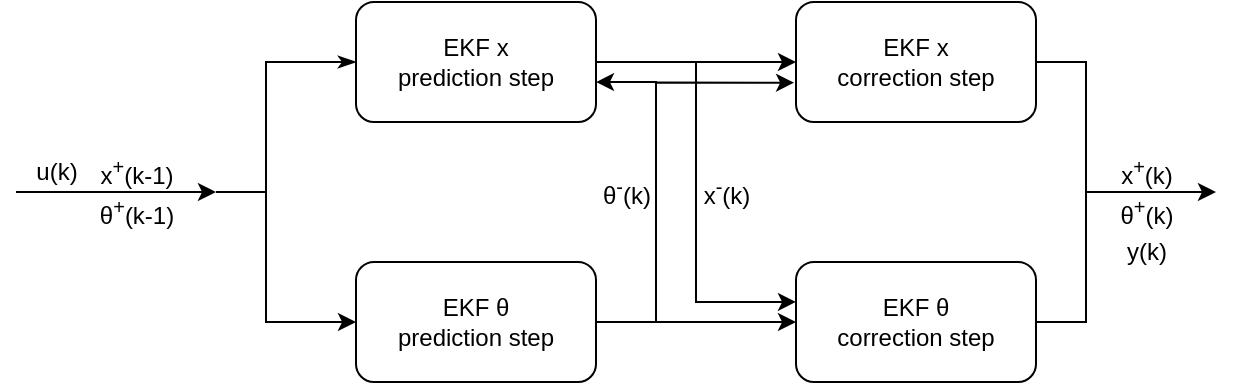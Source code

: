 <mxfile version="26.2.14">
  <diagram id="C5RBs43oDa-KdzZeNtuy" name="Page-1">
    <mxGraphModel dx="667" dy="463" grid="1" gridSize="10" guides="1" tooltips="1" connect="1" arrows="1" fold="1" page="1" pageScale="1" pageWidth="827" pageHeight="1169" math="0" shadow="0">
      <root>
        <mxCell id="WIyWlLk6GJQsqaUBKTNV-0" />
        <mxCell id="WIyWlLk6GJQsqaUBKTNV-1" parent="WIyWlLk6GJQsqaUBKTNV-0" />
        <mxCell id="Gem_tT-EbzgTew3gCTa0-18" style="edgeStyle=orthogonalEdgeStyle;rounded=0;orthogonalLoop=1;jettySize=auto;html=1;entryX=0;entryY=0.333;entryDx=0;entryDy=0;entryPerimeter=0;strokeColor=light-dark(#000000,#FF9933);" edge="1" parent="WIyWlLk6GJQsqaUBKTNV-1" source="Gem_tT-EbzgTew3gCTa0-0" target="Gem_tT-EbzgTew3gCTa0-3">
          <mxGeometry relative="1" as="geometry">
            <mxPoint x="500" y="220" as="targetPoint" />
            <Array as="points">
              <mxPoint x="440" y="100" />
              <mxPoint x="440" y="220" />
            </Array>
          </mxGeometry>
        </mxCell>
        <mxCell id="Gem_tT-EbzgTew3gCTa0-21" style="edgeStyle=orthogonalEdgeStyle;rounded=0;orthogonalLoop=1;jettySize=auto;html=1;entryX=0;entryY=0.5;entryDx=0;entryDy=0;strokeColor=light-dark(#000000,#FF9933);" edge="1" parent="WIyWlLk6GJQsqaUBKTNV-1" source="Gem_tT-EbzgTew3gCTa0-0" target="Gem_tT-EbzgTew3gCTa0-2">
          <mxGeometry relative="1" as="geometry" />
        </mxCell>
        <mxCell id="Gem_tT-EbzgTew3gCTa0-0" value="EKF x &lt;br&gt;prediction step" style="rounded=1;whiteSpace=wrap;html=1;" vertex="1" parent="WIyWlLk6GJQsqaUBKTNV-1">
          <mxGeometry x="270" y="70" width="120" height="60" as="geometry" />
        </mxCell>
        <mxCell id="Gem_tT-EbzgTew3gCTa0-20" style="edgeStyle=orthogonalEdgeStyle;rounded=0;orthogonalLoop=1;jettySize=auto;html=1;entryX=0;entryY=0.5;entryDx=0;entryDy=0;strokeColor=light-dark(#000000,#FFFF33);fontColor=light-dark(#000000,#FF33FF);labelBackgroundColor=none;" edge="1" parent="WIyWlLk6GJQsqaUBKTNV-1" source="Gem_tT-EbzgTew3gCTa0-1" target="Gem_tT-EbzgTew3gCTa0-3">
          <mxGeometry relative="1" as="geometry">
            <Array as="points">
              <mxPoint x="410" y="230" />
              <mxPoint x="410" y="230" />
            </Array>
          </mxGeometry>
        </mxCell>
        <mxCell id="Gem_tT-EbzgTew3gCTa0-1" value="EKF θ &lt;br&gt;prediction step" style="rounded=1;whiteSpace=wrap;html=1;" vertex="1" parent="WIyWlLk6GJQsqaUBKTNV-1">
          <mxGeometry x="270" y="200" width="120" height="60" as="geometry" />
        </mxCell>
        <mxCell id="Gem_tT-EbzgTew3gCTa0-2" value="EKF x &lt;br&gt;correction step" style="rounded=1;whiteSpace=wrap;html=1;" vertex="1" parent="WIyWlLk6GJQsqaUBKTNV-1">
          <mxGeometry x="490" y="70" width="120" height="60" as="geometry" />
        </mxCell>
        <mxCell id="Gem_tT-EbzgTew3gCTa0-3" value="EKF θ &lt;br&gt;correction step" style="rounded=1;whiteSpace=wrap;html=1;" vertex="1" parent="WIyWlLk6GJQsqaUBKTNV-1">
          <mxGeometry x="490" y="200" width="120" height="60" as="geometry" />
        </mxCell>
        <mxCell id="Gem_tT-EbzgTew3gCTa0-37" style="edgeStyle=orthogonalEdgeStyle;rounded=0;orthogonalLoop=1;jettySize=auto;html=1;entryX=-0.008;entryY=0.672;entryDx=0;entryDy=0;entryPerimeter=0;strokeColor=light-dark(#000000,#FFFF33);fontColor=none;labelBackgroundColor=none;noLabel=1;" edge="1" parent="WIyWlLk6GJQsqaUBKTNV-1" target="Gem_tT-EbzgTew3gCTa0-2">
          <mxGeometry relative="1" as="geometry">
            <mxPoint x="415" y="110" as="targetPoint" />
            <mxPoint x="420" y="230" as="sourcePoint" />
            <Array as="points">
              <mxPoint x="420" y="110" />
            </Array>
          </mxGeometry>
        </mxCell>
        <mxCell id="Gem_tT-EbzgTew3gCTa0-12" style="edgeStyle=orthogonalEdgeStyle;rounded=0;orthogonalLoop=1;jettySize=auto;html=1;endArrow=none;startFill=1;startArrow=classic;strokeColor=light-dark(#000000,#007FFF);" edge="1" parent="WIyWlLk6GJQsqaUBKTNV-1" source="Gem_tT-EbzgTew3gCTa0-10">
          <mxGeometry relative="1" as="geometry">
            <mxPoint x="100" y="165" as="targetPoint" />
          </mxGeometry>
        </mxCell>
        <mxCell id="Gem_tT-EbzgTew3gCTa0-10" value="" style="strokeWidth=1;html=1;shape=mxgraph.flowchart.annotation_2;align=left;labelPosition=right;pointerEvents=1;strokeColor=light-dark(#000000,#007FFF);" vertex="1" parent="WIyWlLk6GJQsqaUBKTNV-1">
          <mxGeometry x="200" y="100" width="50" height="130" as="geometry" />
        </mxCell>
        <mxCell id="Gem_tT-EbzgTew3gCTa0-13" value="u(k)" style="text;html=1;align=center;verticalAlign=middle;resizable=0;points=[];autosize=1;strokeColor=none;fillColor=none;fontColor=light-dark(#000000,#66B2FF);" vertex="1" parent="WIyWlLk6GJQsqaUBKTNV-1">
          <mxGeometry x="100" y="140" width="40" height="30" as="geometry" />
        </mxCell>
        <mxCell id="Gem_tT-EbzgTew3gCTa0-15" style="edgeStyle=orthogonalEdgeStyle;rounded=0;orthogonalLoop=1;jettySize=auto;html=1;entryX=1;entryY=0;entryDx=0;entryDy=0;entryPerimeter=0;startArrow=classicThin;startFill=1;endArrow=none;strokeColor=light-dark(#000000,#007FFF);" edge="1" parent="WIyWlLk6GJQsqaUBKTNV-1" source="Gem_tT-EbzgTew3gCTa0-0" target="Gem_tT-EbzgTew3gCTa0-10">
          <mxGeometry relative="1" as="geometry" />
        </mxCell>
        <mxCell id="Gem_tT-EbzgTew3gCTa0-16" style="edgeStyle=orthogonalEdgeStyle;rounded=0;orthogonalLoop=1;jettySize=auto;html=1;entryX=1;entryY=1;entryDx=0;entryDy=0;entryPerimeter=0;endArrow=none;startFill=1;startArrow=classic;strokeColor=light-dark(#000000,#007FFF);" edge="1" parent="WIyWlLk6GJQsqaUBKTNV-1" source="Gem_tT-EbzgTew3gCTa0-1" target="Gem_tT-EbzgTew3gCTa0-10">
          <mxGeometry relative="1" as="geometry" />
        </mxCell>
        <mxCell id="Gem_tT-EbzgTew3gCTa0-25" style="edgeStyle=orthogonalEdgeStyle;rounded=0;orthogonalLoop=1;jettySize=auto;html=1;strokeColor=light-dark(#000000,#00CC00);" edge="1" parent="WIyWlLk6GJQsqaUBKTNV-1" source="Gem_tT-EbzgTew3gCTa0-24">
          <mxGeometry relative="1" as="geometry">
            <mxPoint x="700" y="165" as="targetPoint" />
          </mxGeometry>
        </mxCell>
        <mxCell id="Gem_tT-EbzgTew3gCTa0-24" value="" style="strokeWidth=1;html=1;shape=mxgraph.flowchart.annotation_2;align=left;labelPosition=right;pointerEvents=1;rotation=180;strokeColor=light-dark(#000000,#00CC00);" vertex="1" parent="WIyWlLk6GJQsqaUBKTNV-1">
          <mxGeometry x="610" y="100" width="50" height="130" as="geometry" />
        </mxCell>
        <mxCell id="Gem_tT-EbzgTew3gCTa0-29" value="x&lt;sup&gt;-&lt;/sup&gt;(k)" style="text;html=1;align=center;verticalAlign=middle;resizable=0;points=[];autosize=1;strokeColor=none;fillColor=none;fontColor=light-dark(#000000,#FFB366);" vertex="1" parent="WIyWlLk6GJQsqaUBKTNV-1">
          <mxGeometry x="430" y="150" width="50" height="30" as="geometry" />
        </mxCell>
        <mxCell id="Gem_tT-EbzgTew3gCTa0-30" value="x&lt;sup&gt;+&lt;/sup&gt;(k)" style="text;html=1;align=center;verticalAlign=middle;resizable=0;points=[];autosize=1;strokeColor=none;fillColor=none;fontColor=light-dark(#000000,#66FF66);" vertex="1" parent="WIyWlLk6GJQsqaUBKTNV-1">
          <mxGeometry x="640" y="140" width="50" height="30" as="geometry" />
        </mxCell>
        <mxCell id="Gem_tT-EbzgTew3gCTa0-31" value="θ&lt;sup&gt;+&lt;/sup&gt;(k)" style="text;html=1;align=center;verticalAlign=middle;resizable=0;points=[];autosize=1;strokeColor=none;fillColor=none;fontColor=light-dark(#000000,#66FF66);" vertex="1" parent="WIyWlLk6GJQsqaUBKTNV-1">
          <mxGeometry x="640" y="160" width="50" height="30" as="geometry" />
        </mxCell>
        <mxCell id="Gem_tT-EbzgTew3gCTa0-34" value="θ&lt;sup&gt;+&lt;/sup&gt;(k-1)" style="text;html=1;align=center;verticalAlign=middle;resizable=0;points=[];autosize=1;strokeColor=none;fillColor=none;fontColor=light-dark(#000000,#66B2FF);" vertex="1" parent="WIyWlLk6GJQsqaUBKTNV-1">
          <mxGeometry x="130" y="160" width="60" height="30" as="geometry" />
        </mxCell>
        <mxCell id="Gem_tT-EbzgTew3gCTa0-35" value="x&lt;sup&gt;+&lt;/sup&gt;(k-1)" style="text;html=1;align=center;verticalAlign=middle;resizable=0;points=[];autosize=1;strokeColor=none;fillColor=none;fontColor=light-dark(#000000,#66B2FF);" vertex="1" parent="WIyWlLk6GJQsqaUBKTNV-1">
          <mxGeometry x="130" y="140" width="60" height="30" as="geometry" />
        </mxCell>
        <mxCell id="Gem_tT-EbzgTew3gCTa0-36" value="&lt;div&gt;y(k)&lt;/div&gt;" style="text;html=1;align=center;verticalAlign=middle;resizable=0;points=[];autosize=1;strokeColor=none;fillColor=none;fontColor=light-dark(#000000,#66FF66);" vertex="1" parent="WIyWlLk6GJQsqaUBKTNV-1">
          <mxGeometry x="645" y="180" width="40" height="30" as="geometry" />
        </mxCell>
        <mxCell id="Gem_tT-EbzgTew3gCTa0-38" value="θ&lt;sup&gt;-&lt;/sup&gt;(k)" style="text;html=1;align=center;verticalAlign=middle;resizable=0;points=[];autosize=1;strokeColor=none;fillColor=none;fontColor=light-dark(#000000,#FFFF99);" vertex="1" parent="WIyWlLk6GJQsqaUBKTNV-1">
          <mxGeometry x="380" y="150" width="50" height="30" as="geometry" />
        </mxCell>
        <mxCell id="Gem_tT-EbzgTew3gCTa0-40" style="edgeStyle=orthogonalEdgeStyle;rounded=0;orthogonalLoop=1;jettySize=auto;html=1;entryX=1;entryY=0.667;entryDx=0;entryDy=0;entryPerimeter=0;strokeColor=light-dark(#000000,#FFFF33);fontColor=none;labelBackgroundColor=none;noLabel=1;" edge="1" parent="WIyWlLk6GJQsqaUBKTNV-1" target="Gem_tT-EbzgTew3gCTa0-0">
          <mxGeometry relative="1" as="geometry">
            <mxPoint x="482" y="110" as="targetPoint" />
            <mxPoint x="413" y="230" as="sourcePoint" />
            <Array as="points">
              <mxPoint x="420" y="230" />
              <mxPoint x="420" y="110" />
            </Array>
          </mxGeometry>
        </mxCell>
      </root>
    </mxGraphModel>
  </diagram>
</mxfile>
